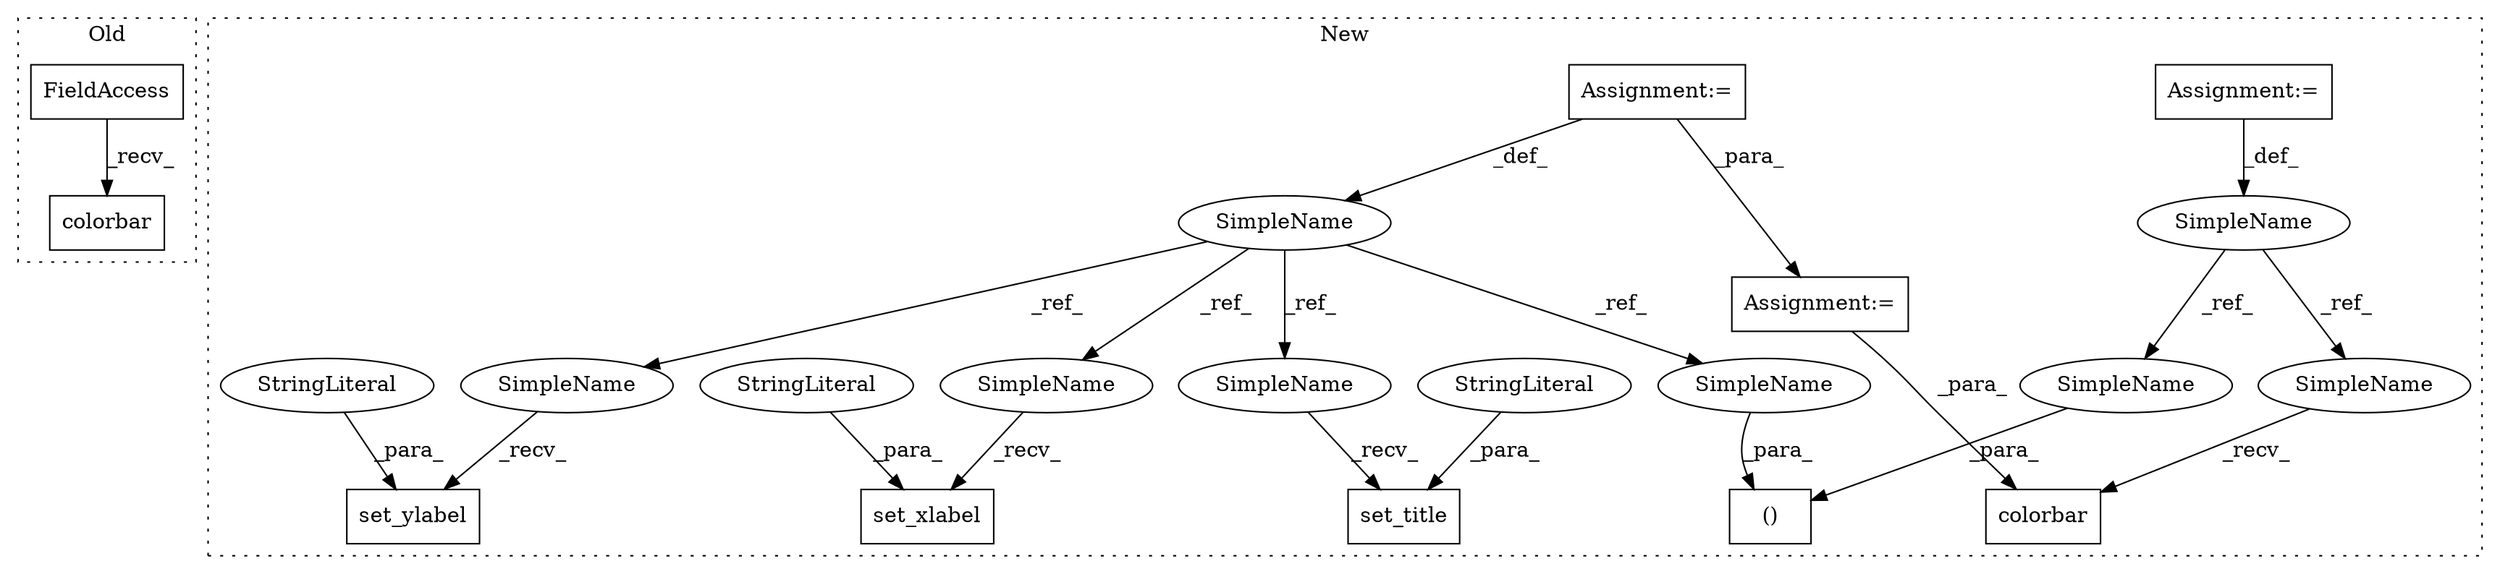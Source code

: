 digraph G {
subgraph cluster0 {
1 [label="colorbar" a="32" s="3899" l="10" shape="box"];
4 [label="FieldAccess" a="22" s="3881" l="10" shape="box"];
label = "Old";
style="dotted";
}
subgraph cluster1 {
2 [label="colorbar" a="32" s="3937,3949" l="9,1" shape="box"];
3 [label="Assignment:=" a="7" s="3886" l="1" shape="box"];
5 [label="SimpleName" a="42" s="125" l="4" shape="ellipse"];
6 [label="()" a="106" s="3798" l="20" shape="box"];
7 [label="Assignment:=" a="7" s="125" l="4" shape="box"];
8 [label="Assignment:=" a="7" s="466" l="3" shape="box"];
9 [label="set_title" a="32" s="3960,4013" l="10,1" shape="box"];
10 [label="SimpleName" a="42" s="466" l="3" shape="ellipse"];
11 [label="set_xlabel" a="32" s="4024,4056" l="11,1" shape="box"];
12 [label="set_ylabel" a="32" s="4067,4098" l="11,1" shape="box"];
13 [label="StringLiteral" a="45" s="4035" l="21" shape="ellipse"];
14 [label="StringLiteral" a="45" s="3970" l="43" shape="ellipse"];
15 [label="StringLiteral" a="45" s="4078" l="20" shape="ellipse"];
16 [label="SimpleName" a="42" s="3932" l="4" shape="ellipse"];
17 [label="SimpleName" a="42" s="3798" l="4" shape="ellipse"];
18 [label="SimpleName" a="42" s="4020" l="3" shape="ellipse"];
19 [label="SimpleName" a="42" s="3956" l="3" shape="ellipse"];
20 [label="SimpleName" a="42" s="4063" l="3" shape="ellipse"];
21 [label="SimpleName" a="42" s="3815" l="3" shape="ellipse"];
label = "New";
style="dotted";
}
3 -> 2 [label="_para_"];
4 -> 1 [label="_recv_"];
5 -> 16 [label="_ref_"];
5 -> 17 [label="_ref_"];
7 -> 5 [label="_def_"];
8 -> 10 [label="_def_"];
8 -> 3 [label="_para_"];
10 -> 20 [label="_ref_"];
10 -> 18 [label="_ref_"];
10 -> 19 [label="_ref_"];
10 -> 21 [label="_ref_"];
13 -> 11 [label="_para_"];
14 -> 9 [label="_para_"];
15 -> 12 [label="_para_"];
16 -> 2 [label="_recv_"];
17 -> 6 [label="_para_"];
18 -> 11 [label="_recv_"];
19 -> 9 [label="_recv_"];
20 -> 12 [label="_recv_"];
21 -> 6 [label="_para_"];
}